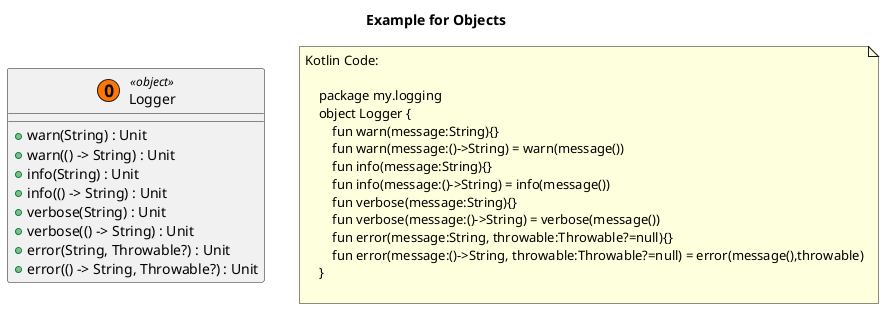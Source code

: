 @startuml
title Example for Objects
'This file is generated by the GenerateExamplesForDoc test.

    'my.logging.Logger
    class "Logger" as my_logging_Logger << (O, #FF7700) object>>{
        + warn(String) : Unit
		+ warn(() -> String) : Unit
		+ info(String) : Unit
		+ info(() -> String) : Unit
		+ verbose(String) : Unit
		+ verbose(() -> String) : Unit
		+ error(String, Throwable?) : Unit
		+ error(() -> String, Throwable?) : Unit
    }



note as note_of_code
Kotlin Code:

    package my.logging
    object Logger {
        fun warn(message:String){}
        fun warn(message:()->String) = warn(message()) 
        fun info(message:String){}
        fun info(message:()->String) = info(message()) 
        fun verbose(message:String){}
        fun verbose(message:()->String) = verbose(message()) 
        fun error(message:String, throwable:Throwable?=null){}
        fun error(message:()->String, throwable:Throwable?=null) = error(message(),throwable)
    }
    
end note

@enduml
